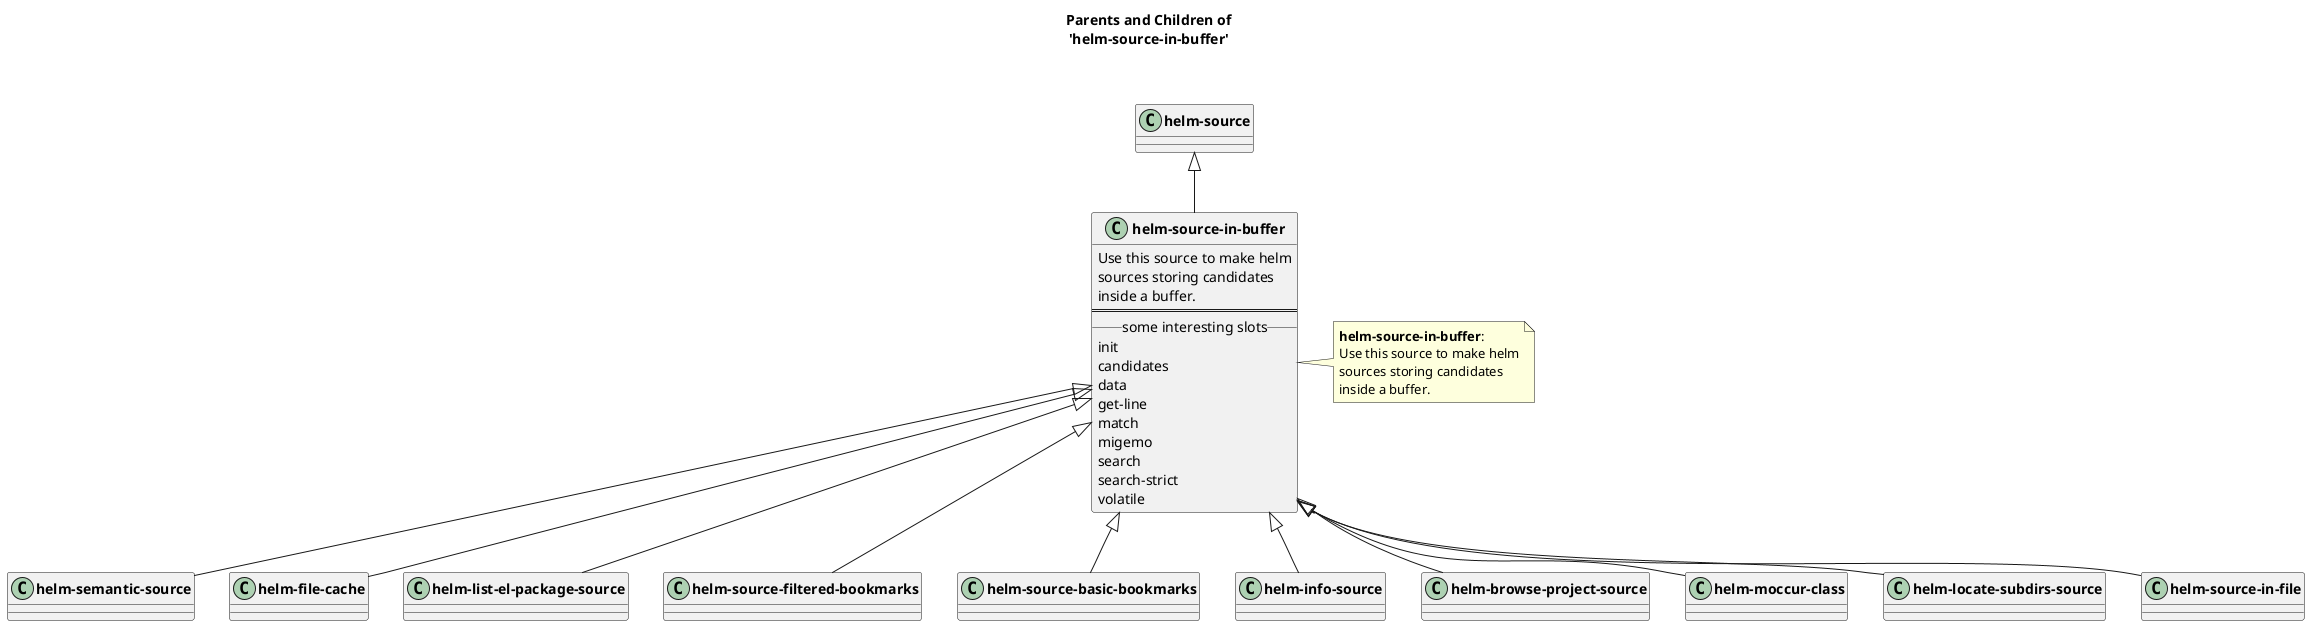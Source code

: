 @startuml
skinparam classFontStyle bold
skinparam captionFontStyle bold
title **Parents and Children of**\n**'helm-source-in-buffer'**\n\n
"helm-source" <|-- "helm-source-in-buffer"
class "helm-source"
class "helm-source-in-buffer" {
	Use this source to make helm
	sources storing candidates
	inside a buffer.
	==
	__ some interesting slots __
	init
	candidates
	data
	get-line
	match
	migemo
	search
	search-strict
	volatile
}
note right of "helm-source-in-buffer"
	**helm-source-in-buffer**:
	Use this source to make helm
	sources storing candidates
	inside a buffer.
end note
"helm-source-in-buffer" <|-- "helm-semantic-source"
"helm-source-in-buffer" <|-- "helm-file-cache"
"helm-source-in-buffer" <|-- "helm-list-el-package-source"
"helm-source-in-buffer" <|-- "helm-source-filtered-bookmarks"
"helm-source-in-buffer" <|-- "helm-source-basic-bookmarks"
"helm-source-in-buffer" <|-- "helm-info-source"
"helm-source-in-buffer" <|-- "helm-browse-project-source"
"helm-source-in-buffer" <|-- "helm-moccur-class"
"helm-source-in-buffer" <|-- "helm-locate-subdirs-source"
"helm-source-in-buffer" <|-- "helm-source-in-file"
@enduml
